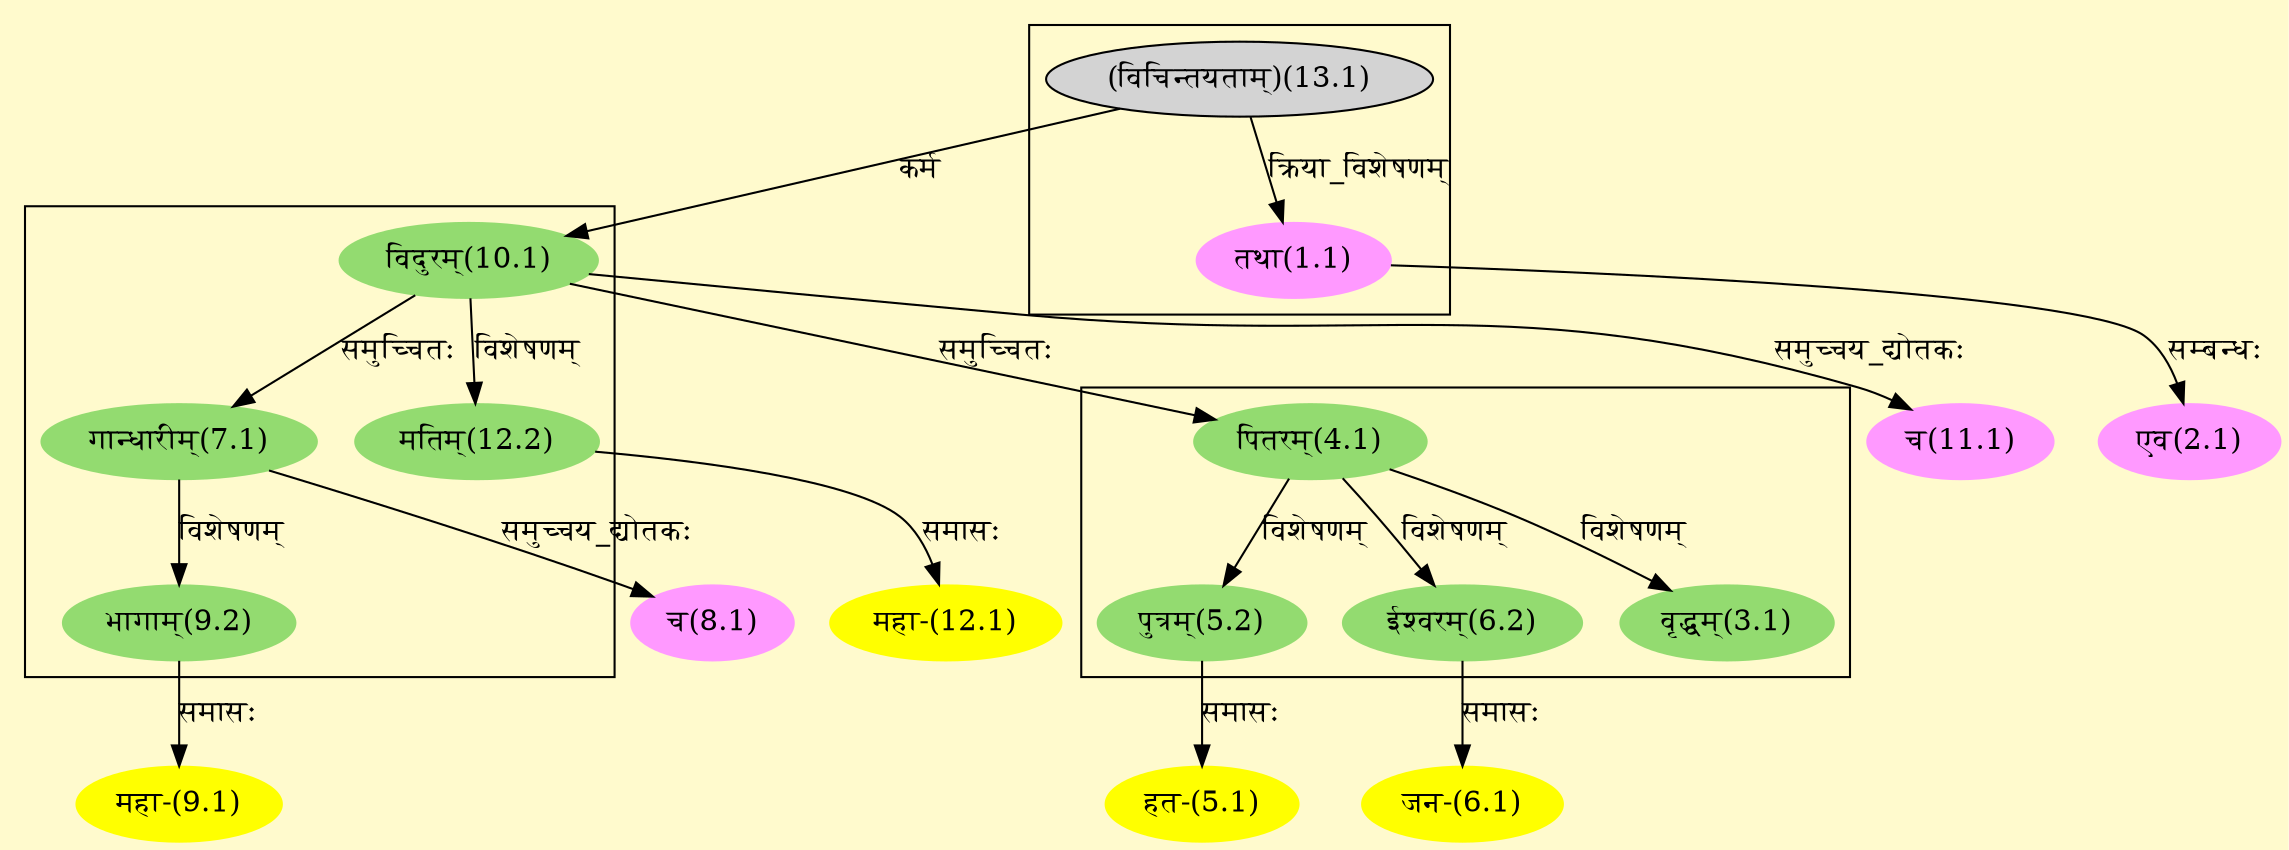 digraph G{
rankdir=BT;
 compound=true;
 bgcolor="lemonchiffon1";

subgraph cluster_1{
Node1_1 [style=filled, color="#FF99FF" label = "तथा(1.1)"]
Node13_1 [style=filled, color="" label = "(विचिन्तयताम्)(13.1)"]

}

subgraph cluster_2{
Node3_1 [style=filled, color="#93DB70" label = "वृद्धम्(3.1)"]
Node4_1 [style=filled, color="#93DB70" label = "पितरम्(4.1)"]
Node5_2 [style=filled, color="#93DB70" label = "पुत्रम्(5.2)"]
Node6_2 [style=filled, color="#93DB70" label = "ईश्वरम्(6.2)"]

}

subgraph cluster_3{
Node4_1 [style=filled, color="#93DB70" label = "पितरम्(4.1)"]
Node10_1 [style=filled, color="#93DB70" label = "विदुरम्(10.1)"]
Node5_2 [style=filled, color="#93DB70" label = "पुत्रम्(5.2)"]
Node6_2 [style=filled, color="#93DB70" label = "ईश्वरम्(6.2)"]
Node7_1 [style=filled, color="#93DB70" label = "गान्धारीम्(7.1)"]
Node9_2 [style=filled, color="#93DB70" label = "भागाम्(9.2)"]
Node12_2 [style=filled, color="#93DB70" label = "मतिम्(12.2)"]

}
Node2_1 [style=filled, color="#FF99FF" label = "एव(2.1)"]
Node1_1 [style=filled, color="#FF99FF" label = "तथा(1.1)"]
Node5_1 [style=filled, color="#FFFF00" label = "हत-(5.1)"]
Node5_2 [style=filled, color="#93DB70" label = "पुत्रम्(5.2)"]
Node6_1 [style=filled, color="#FFFF00" label = "जन-(6.1)"]
Node6_2 [style=filled, color="#93DB70" label = "ईश्वरम्(6.2)"]
Node8_1 [style=filled, color="#FF99FF" label = "च(8.1)"]
Node7_1 [style=filled, color="#93DB70" label = "गान्धारीम्(7.1)"]
Node9_1 [style=filled, color="#FFFF00" label = "महा-(9.1)"]
Node9_2 [style=filled, color="#93DB70" label = "भागाम्(9.2)"]
Node10_1 [style=filled, color="#93DB70" label = "विदुरम्(10.1)"]
Node13_1 [style=filled, color="" label = "(विचिन्तयताम्)(13.1)"]
Node11_1 [style=filled, color="#FF99FF" label = "च(11.1)"]
Node12_1 [style=filled, color="#FFFF00" label = "महा-(12.1)"]
Node12_2 [style=filled, color="#93DB70" label = "मतिम्(12.2)"]
/* Start of Relations section */

Node1_1 -> Node13_1 [  label="क्रिया_विशेषणम्"  dir="back" ]
Node2_1 -> Node1_1 [  label="सम्बन्धः"  dir="back" ]
Node3_1 -> Node4_1 [  label="विशेषणम्"  dir="back" ]
Node4_1 -> Node10_1 [  label="समुच्चितः"  dir="back" ]
Node5_1 -> Node5_2 [  label="समासः"  dir="back" ]
Node5_2 -> Node4_1 [  label="विशेषणम्"  dir="back" ]
Node6_1 -> Node6_2 [  label="समासः"  dir="back" ]
Node6_2 -> Node4_1 [  label="विशेषणम्"  dir="back" ]
Node7_1 -> Node10_1 [  label="समुच्चितः"  dir="back" ]
Node8_1 -> Node7_1 [  label="समुच्चय_द्योतकः"  dir="back" ]
Node9_1 -> Node9_2 [  label="समासः"  dir="back" ]
Node9_2 -> Node7_1 [  label="विशेषणम्"  dir="back" ]
Node10_1 -> Node13_1 [  label="कर्म"  dir="back" ]
Node11_1 -> Node10_1 [  label="समुच्चय_द्योतकः"  dir="back" ]
Node12_1 -> Node12_2 [  label="समासः"  dir="back" ]
Node12_2 -> Node10_1 [  label="विशेषणम्"  dir="back" ]
}
